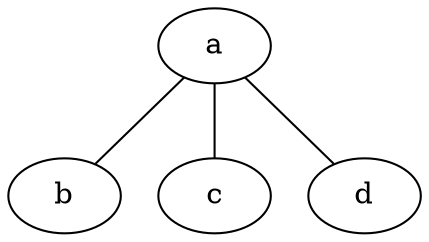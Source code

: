 graph {
  a [pos="-72,21!"]
  b [pos="-33,54!"]
  c [pos="82,-60!"]
  d [pos="90,83!"]
  a -- b
  a -- c
  a -- d
}
